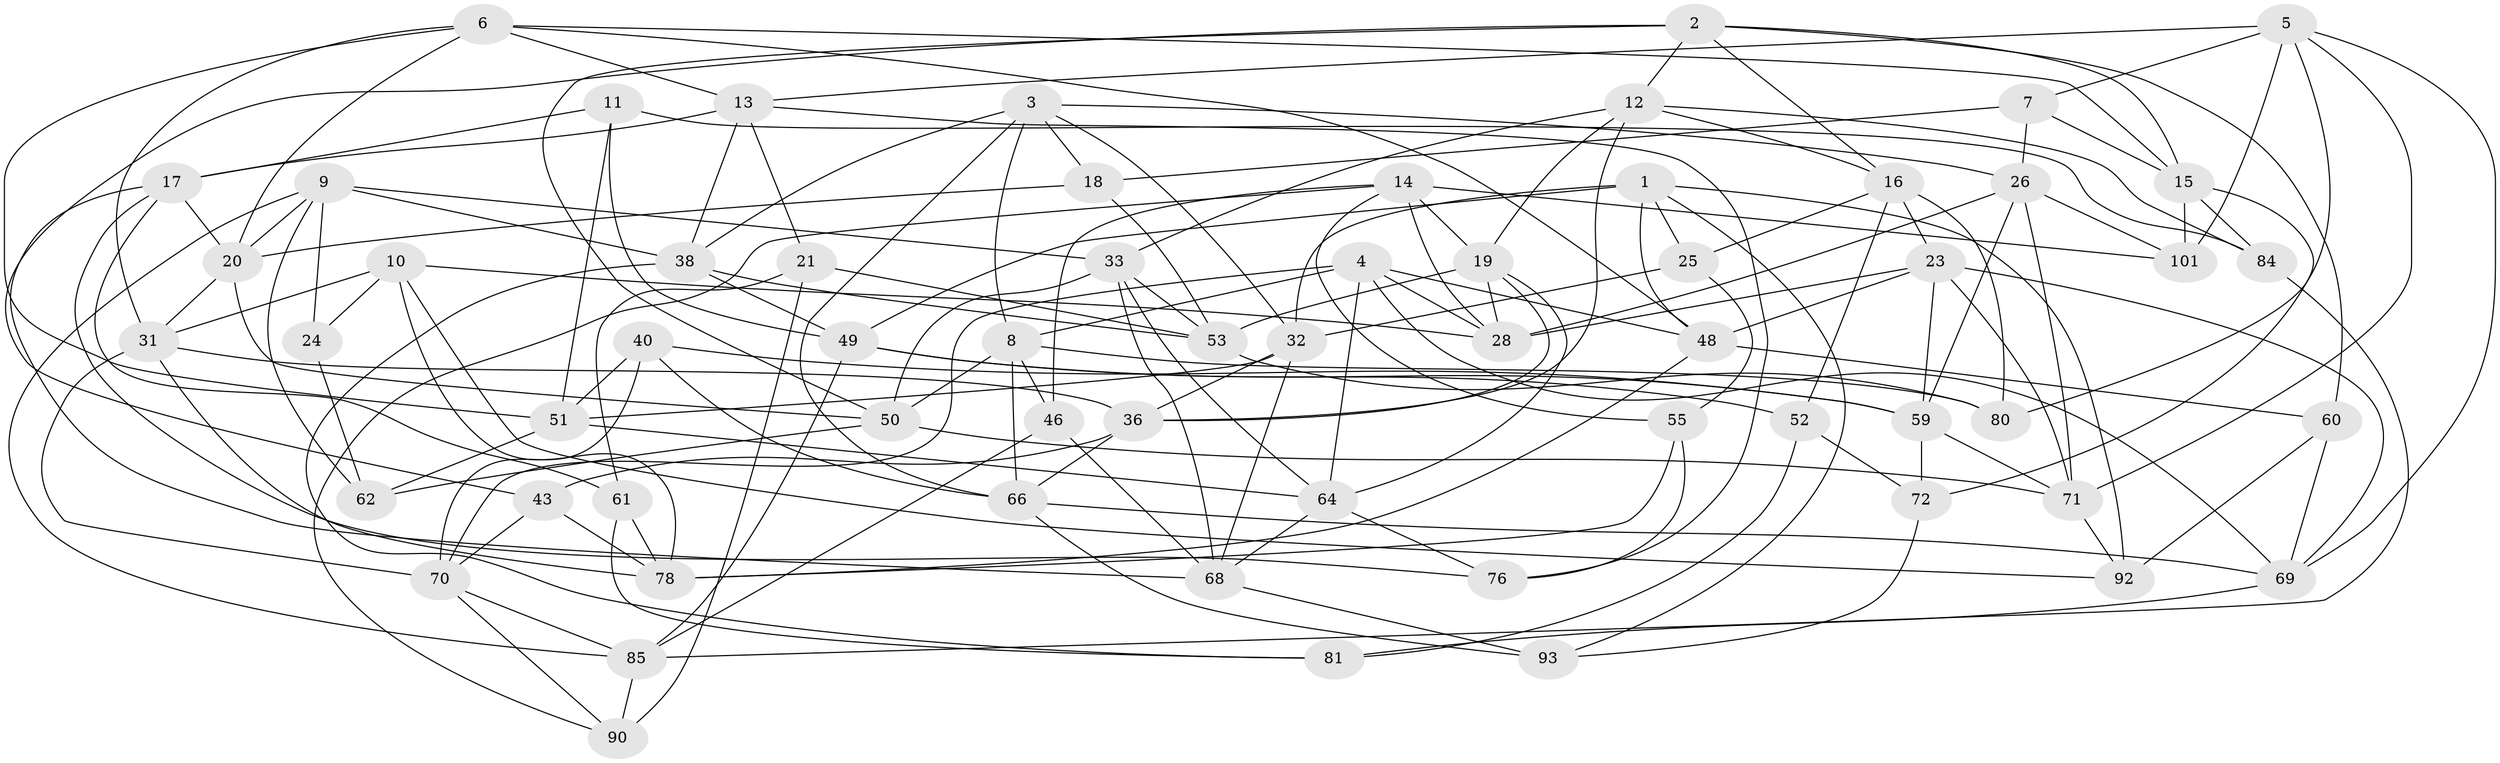// Generated by graph-tools (version 1.1) at 2025/52/02/27/25 19:52:27]
// undirected, 62 vertices, 162 edges
graph export_dot {
graph [start="1"]
  node [color=gray90,style=filled];
  1 [super="+39"];
  2 [super="+73"];
  3 [super="+99"];
  4 [super="+45"];
  5 [super="+27"];
  6 [super="+44"];
  7;
  8 [super="+47"];
  9 [super="+65"];
  10 [super="+22"];
  11;
  12 [super="+42"];
  13 [super="+34"];
  14 [super="+41"];
  15 [super="+37"];
  16 [super="+30"];
  17 [super="+83"];
  18;
  19 [super="+77"];
  20 [super="+29"];
  21;
  23 [super="+63"];
  24;
  25;
  26 [super="+79"];
  28 [super="+35"];
  31 [super="+54"];
  32 [super="+58"];
  33 [super="+97"];
  36 [super="+75"];
  38 [super="+95"];
  40;
  43;
  46;
  48 [super="+74"];
  49 [super="+100"];
  50 [super="+57"];
  51 [super="+94"];
  52;
  53 [super="+56"];
  55;
  59 [super="+86"];
  60;
  61;
  62;
  64 [super="+67"];
  66 [super="+98"];
  68 [super="+89"];
  69 [super="+88"];
  70 [super="+82"];
  71 [super="+87"];
  72;
  76;
  78 [super="+91"];
  80;
  81;
  84;
  85 [super="+96"];
  90;
  92;
  93;
  101;
  1 -- 92;
  1 -- 32;
  1 -- 93;
  1 -- 48;
  1 -- 25;
  1 -- 49;
  2 -- 12;
  2 -- 60;
  2 -- 16;
  2 -- 43;
  2 -- 50;
  2 -- 15;
  3 -- 8;
  3 -- 38;
  3 -- 26;
  3 -- 32;
  3 -- 18;
  3 -- 66;
  4 -- 28;
  4 -- 64;
  4 -- 69;
  4 -- 8;
  4 -- 48;
  4 -- 70;
  5 -- 101;
  5 -- 71;
  5 -- 80;
  5 -- 13;
  5 -- 7;
  5 -- 69;
  6 -- 51;
  6 -- 31;
  6 -- 13;
  6 -- 48;
  6 -- 20;
  6 -- 15;
  7 -- 15;
  7 -- 18;
  7 -- 26;
  8 -- 46;
  8 -- 66;
  8 -- 80;
  8 -- 50;
  9 -- 24;
  9 -- 20;
  9 -- 38;
  9 -- 62;
  9 -- 33;
  9 -- 85;
  10 -- 92;
  10 -- 24 [weight=2];
  10 -- 28;
  10 -- 31;
  10 -- 78;
  11 -- 84;
  11 -- 51;
  11 -- 17;
  11 -- 49;
  12 -- 16;
  12 -- 36;
  12 -- 19;
  12 -- 84;
  12 -- 33;
  13 -- 76;
  13 -- 21;
  13 -- 17;
  13 -- 38;
  14 -- 90;
  14 -- 46;
  14 -- 55;
  14 -- 19;
  14 -- 28;
  14 -- 101;
  15 -- 84;
  15 -- 72;
  15 -- 101;
  16 -- 80;
  16 -- 23;
  16 -- 25;
  16 -- 52;
  17 -- 76;
  17 -- 61;
  17 -- 20;
  17 -- 68;
  18 -- 53;
  18 -- 20;
  19 -- 64;
  19 -- 53;
  19 -- 28;
  19 -- 36;
  20 -- 31;
  20 -- 50;
  21 -- 90;
  21 -- 61;
  21 -- 53;
  23 -- 48;
  23 -- 59;
  23 -- 28;
  23 -- 71;
  23 -- 69;
  24 -- 62;
  25 -- 55;
  25 -- 32;
  26 -- 59;
  26 -- 28;
  26 -- 101;
  26 -- 71;
  31 -- 78;
  31 -- 70;
  31 -- 36;
  32 -- 36;
  32 -- 51;
  32 -- 68;
  33 -- 50;
  33 -- 53;
  33 -- 64;
  33 -- 68;
  36 -- 43;
  36 -- 66;
  38 -- 53;
  38 -- 81;
  38 -- 49;
  40 -- 59;
  40 -- 51;
  40 -- 70;
  40 -- 66;
  43 -- 78;
  43 -- 70;
  46 -- 85;
  46 -- 68;
  48 -- 60;
  48 -- 78;
  49 -- 85;
  49 -- 52;
  49 -- 59;
  50 -- 62;
  50 -- 71;
  51 -- 62;
  51 -- 64;
  52 -- 81;
  52 -- 72;
  53 -- 80;
  55 -- 76;
  55 -- 78;
  59 -- 72;
  59 -- 71;
  60 -- 92;
  60 -- 69;
  61 -- 81;
  61 -- 78;
  64 -- 76;
  64 -- 68;
  66 -- 69;
  66 -- 93;
  68 -- 93;
  69 -- 81;
  70 -- 85;
  70 -- 90;
  71 -- 92;
  72 -- 93;
  84 -- 85;
  85 -- 90;
}
